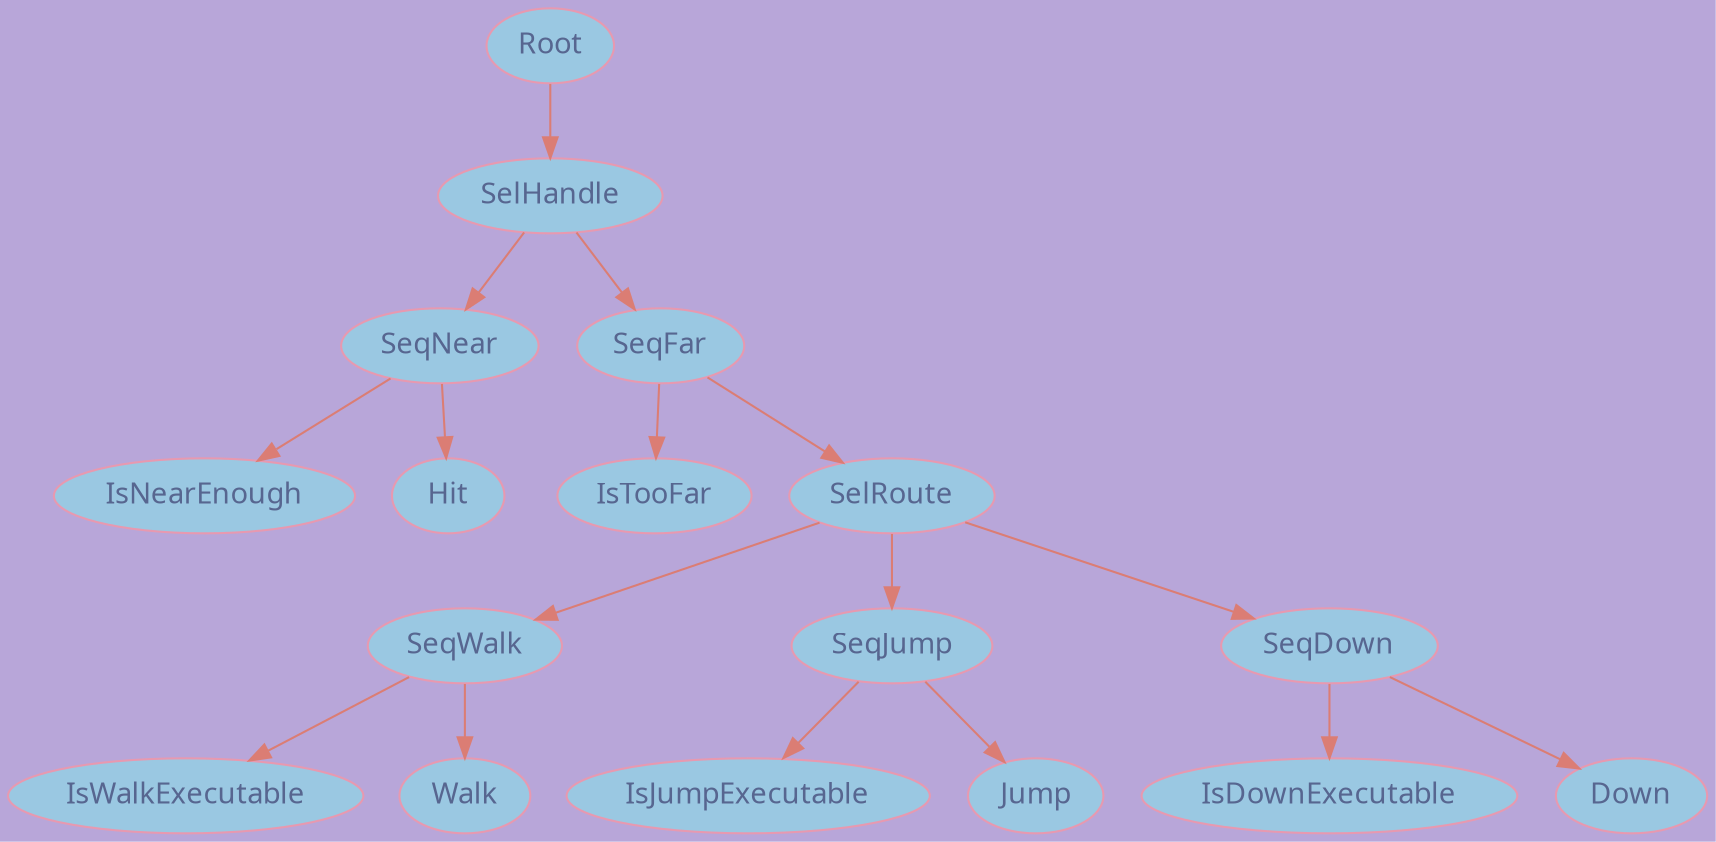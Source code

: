 digraph DecisionTree{
bgcolor="#b8a6d9"

node[color="#e799b0"]
node[fillcolor="#9ac8e2",style="radial"]
node[fontcolor="#576690"]
node[fontname="Bahnschrift"]

edge[color="#db7d74"]

Root->SelHandle;


SelHandle->SeqNear
SeqNear->IsNearEnough
SeqNear->Hit

SelHandle->SeqFar
SeqFar->IsTooFar
SeqFar->SelRoute

SelRoute->SeqWalk
SeqWalk->IsWalkExecutable
SeqWalk->Walk

SelRoute->SeqJump 
SeqJump->IsJumpExecutable
SeqJump->Jump

SelRoute->SeqDown
SeqDown->IsDownExecutable
SeqDown->Down

}